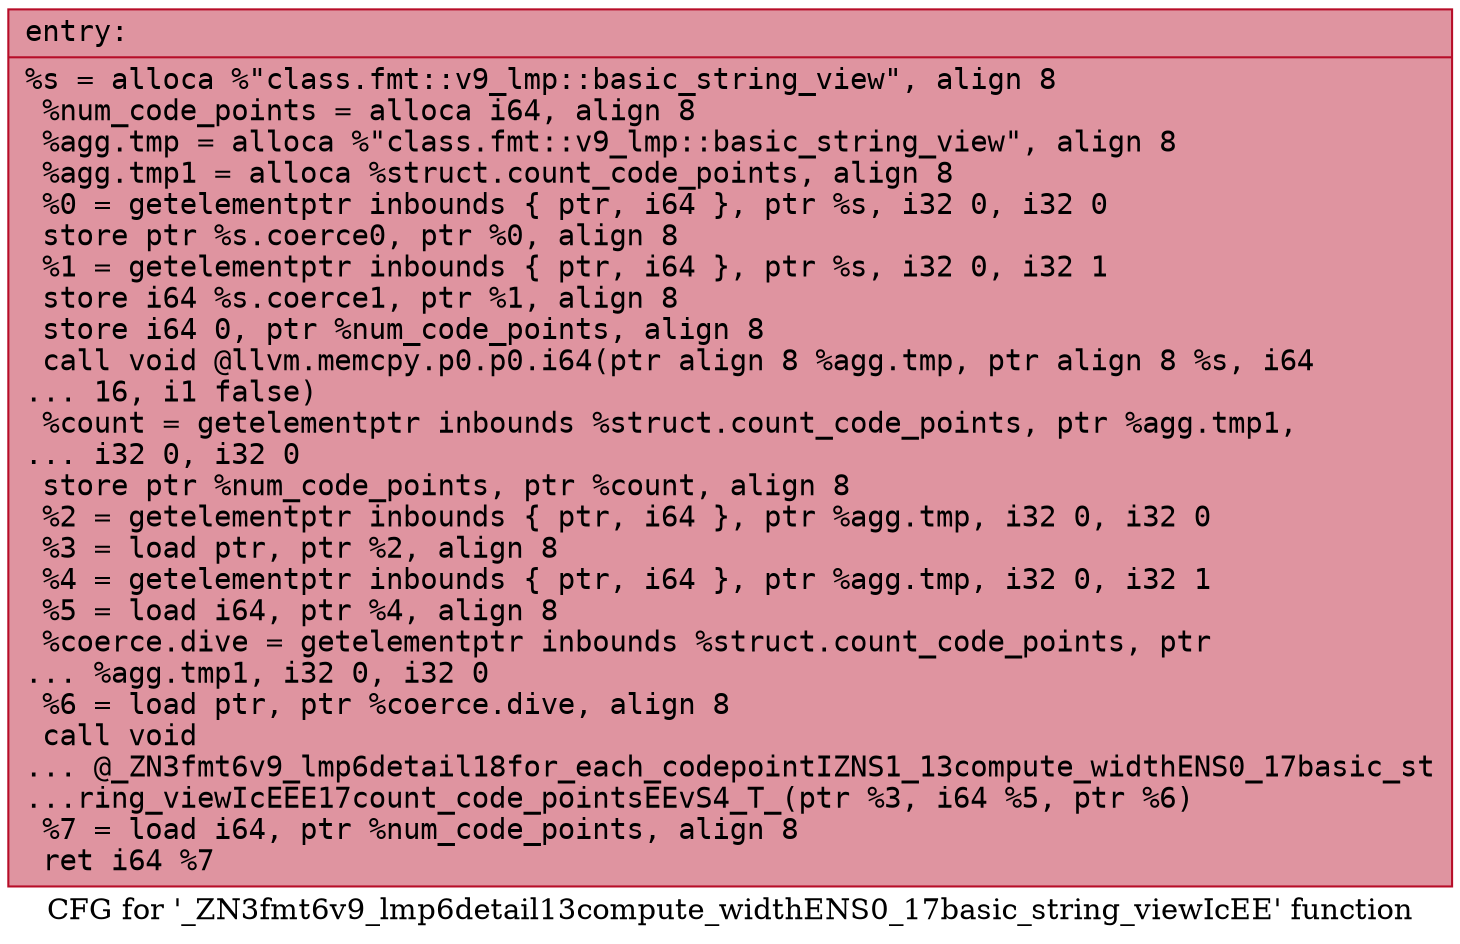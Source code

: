 digraph "CFG for '_ZN3fmt6v9_lmp6detail13compute_widthENS0_17basic_string_viewIcEE' function" {
	label="CFG for '_ZN3fmt6v9_lmp6detail13compute_widthENS0_17basic_string_viewIcEE' function";

	Node0x55fec36c3680 [shape=record,color="#b70d28ff", style=filled, fillcolor="#b70d2870" fontname="Courier",label="{entry:\l|  %s = alloca %\"class.fmt::v9_lmp::basic_string_view\", align 8\l  %num_code_points = alloca i64, align 8\l  %agg.tmp = alloca %\"class.fmt::v9_lmp::basic_string_view\", align 8\l  %agg.tmp1 = alloca %struct.count_code_points, align 8\l  %0 = getelementptr inbounds \{ ptr, i64 \}, ptr %s, i32 0, i32 0\l  store ptr %s.coerce0, ptr %0, align 8\l  %1 = getelementptr inbounds \{ ptr, i64 \}, ptr %s, i32 0, i32 1\l  store i64 %s.coerce1, ptr %1, align 8\l  store i64 0, ptr %num_code_points, align 8\l  call void @llvm.memcpy.p0.p0.i64(ptr align 8 %agg.tmp, ptr align 8 %s, i64\l... 16, i1 false)\l  %count = getelementptr inbounds %struct.count_code_points, ptr %agg.tmp1,\l... i32 0, i32 0\l  store ptr %num_code_points, ptr %count, align 8\l  %2 = getelementptr inbounds \{ ptr, i64 \}, ptr %agg.tmp, i32 0, i32 0\l  %3 = load ptr, ptr %2, align 8\l  %4 = getelementptr inbounds \{ ptr, i64 \}, ptr %agg.tmp, i32 0, i32 1\l  %5 = load i64, ptr %4, align 8\l  %coerce.dive = getelementptr inbounds %struct.count_code_points, ptr\l... %agg.tmp1, i32 0, i32 0\l  %6 = load ptr, ptr %coerce.dive, align 8\l  call void\l... @_ZN3fmt6v9_lmp6detail18for_each_codepointIZNS1_13compute_widthENS0_17basic_st\l...ring_viewIcEEE17count_code_pointsEEvS4_T_(ptr %3, i64 %5, ptr %6)\l  %7 = load i64, ptr %num_code_points, align 8\l  ret i64 %7\l}"];
}
